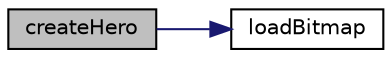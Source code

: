 digraph "createHero"
{
  edge [fontname="Helvetica",fontsize="10",labelfontname="Helvetica",labelfontsize="10"];
  node [fontname="Helvetica",fontsize="10",shape=record];
  rankdir="LR";
  Node0 [label="createHero",height=0.2,width=0.4,color="black", fillcolor="grey75", style="filled", fontcolor="black"];
  Node0 -> Node1 [color="midnightblue",fontsize="10",style="solid",fontname="Helvetica"];
  Node1 [label="loadBitmap",height=0.2,width=0.4,color="black", fillcolor="white", style="filled",URL="$group___bitmap.html#ga3506880ffd407c36eb8aaddd2c1606d2",tooltip="Loads a bmp image. "];
}
